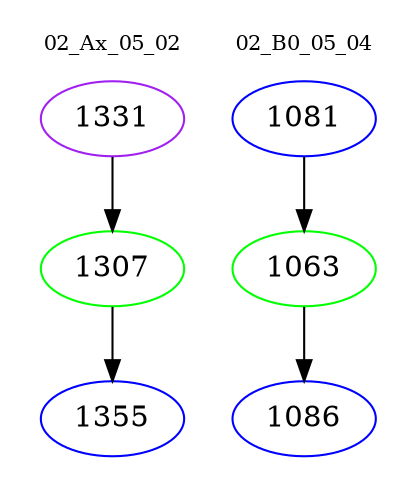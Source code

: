 digraph{
subgraph cluster_0 {
color = white
label = "02_Ax_05_02";
fontsize=10;
T0_1331 [label="1331", color="purple"]
T0_1331 -> T0_1307 [color="black"]
T0_1307 [label="1307", color="green"]
T0_1307 -> T0_1355 [color="black"]
T0_1355 [label="1355", color="blue"]
}
subgraph cluster_1 {
color = white
label = "02_B0_05_04";
fontsize=10;
T1_1081 [label="1081", color="blue"]
T1_1081 -> T1_1063 [color="black"]
T1_1063 [label="1063", color="green"]
T1_1063 -> T1_1086 [color="black"]
T1_1086 [label="1086", color="blue"]
}
}

